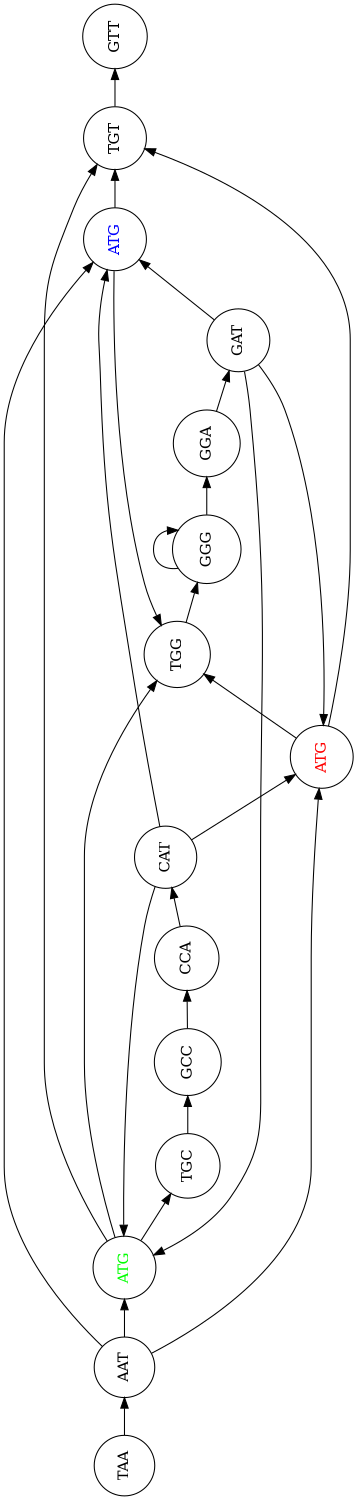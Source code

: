  digraph 4.8 {
 rankdir=LR;
 orientation=landscape;
 size = 10;
 TAA [shape=circle, label="TAA"];
 AAT [shape=circle,label="AAT"];
 ATG1 [shape=circle,label="ATG", fontcolor="green"];
 TGC [shape=circle,label="TGC"];
 GCC [shape=circle,label="GCC"];
 CCA [shape=circle,label="CCA"];
 CAT [shape=circle,label="CAT"];
 ATG2 [shape=circle,label="ATG", fontcolor="blue"];
 TGG [shape=circle,label="TGG"];
 GGG [shape=circle,label="GGG"];
 GGA [shape=circle,label="GGA"];
 GAT [shape=circle,label="GAT"];
 ATG3 [shape=circle,label="ATG", fontcolor="red"];
 TGT [shape=circle,label="TGT"];
 GTT [shape=circle,label="GTT"];

 TAA -> AAT;
 AAT -> ATG1;
 AAT -> ATG2;
 AAT -> ATG3;
 ATG1 -> TGC;
 ATG1 -> TGT;
 ATG1 -> TGG;
 TGC -> GCC;
 GCC -> CCA;
 CCA -> CAT;
 CAT -> ATG2;
 CAT -> ATG1;
 CAT -> ATG3;
 ATG2 -> TGG;
 ATG2 -> TGT;
 TGG -> GGG;
 GGG -> GGA;
 GGG -> GGG;
 GGA -> GAT;
 GAT -> ATG1;
 GAT -> ATG2;
 GAT -> ATG3;
 ATG3 -> TGT;
 ATG3 -> TGG;
 TGT -> GTT;
 }
